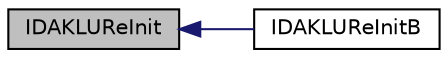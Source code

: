 digraph "IDAKLUReInit"
{
  edge [fontname="Helvetica",fontsize="10",labelfontname="Helvetica",labelfontsize="10"];
  node [fontname="Helvetica",fontsize="10",shape=record];
  rankdir="LR";
  Node13 [label="IDAKLUReInit",height=0.2,width=0.4,color="black", fillcolor="grey75", style="filled", fontcolor="black"];
  Node13 -> Node14 [dir="back",color="midnightblue",fontsize="10",style="solid",fontname="Helvetica"];
  Node14 [label="IDAKLUReInitB",height=0.2,width=0.4,color="black", fillcolor="white", style="filled",URL="$d3/dca/idas__klu_8c.html#a17e64d59d6edb614f0264b45cb93818c"];
}
